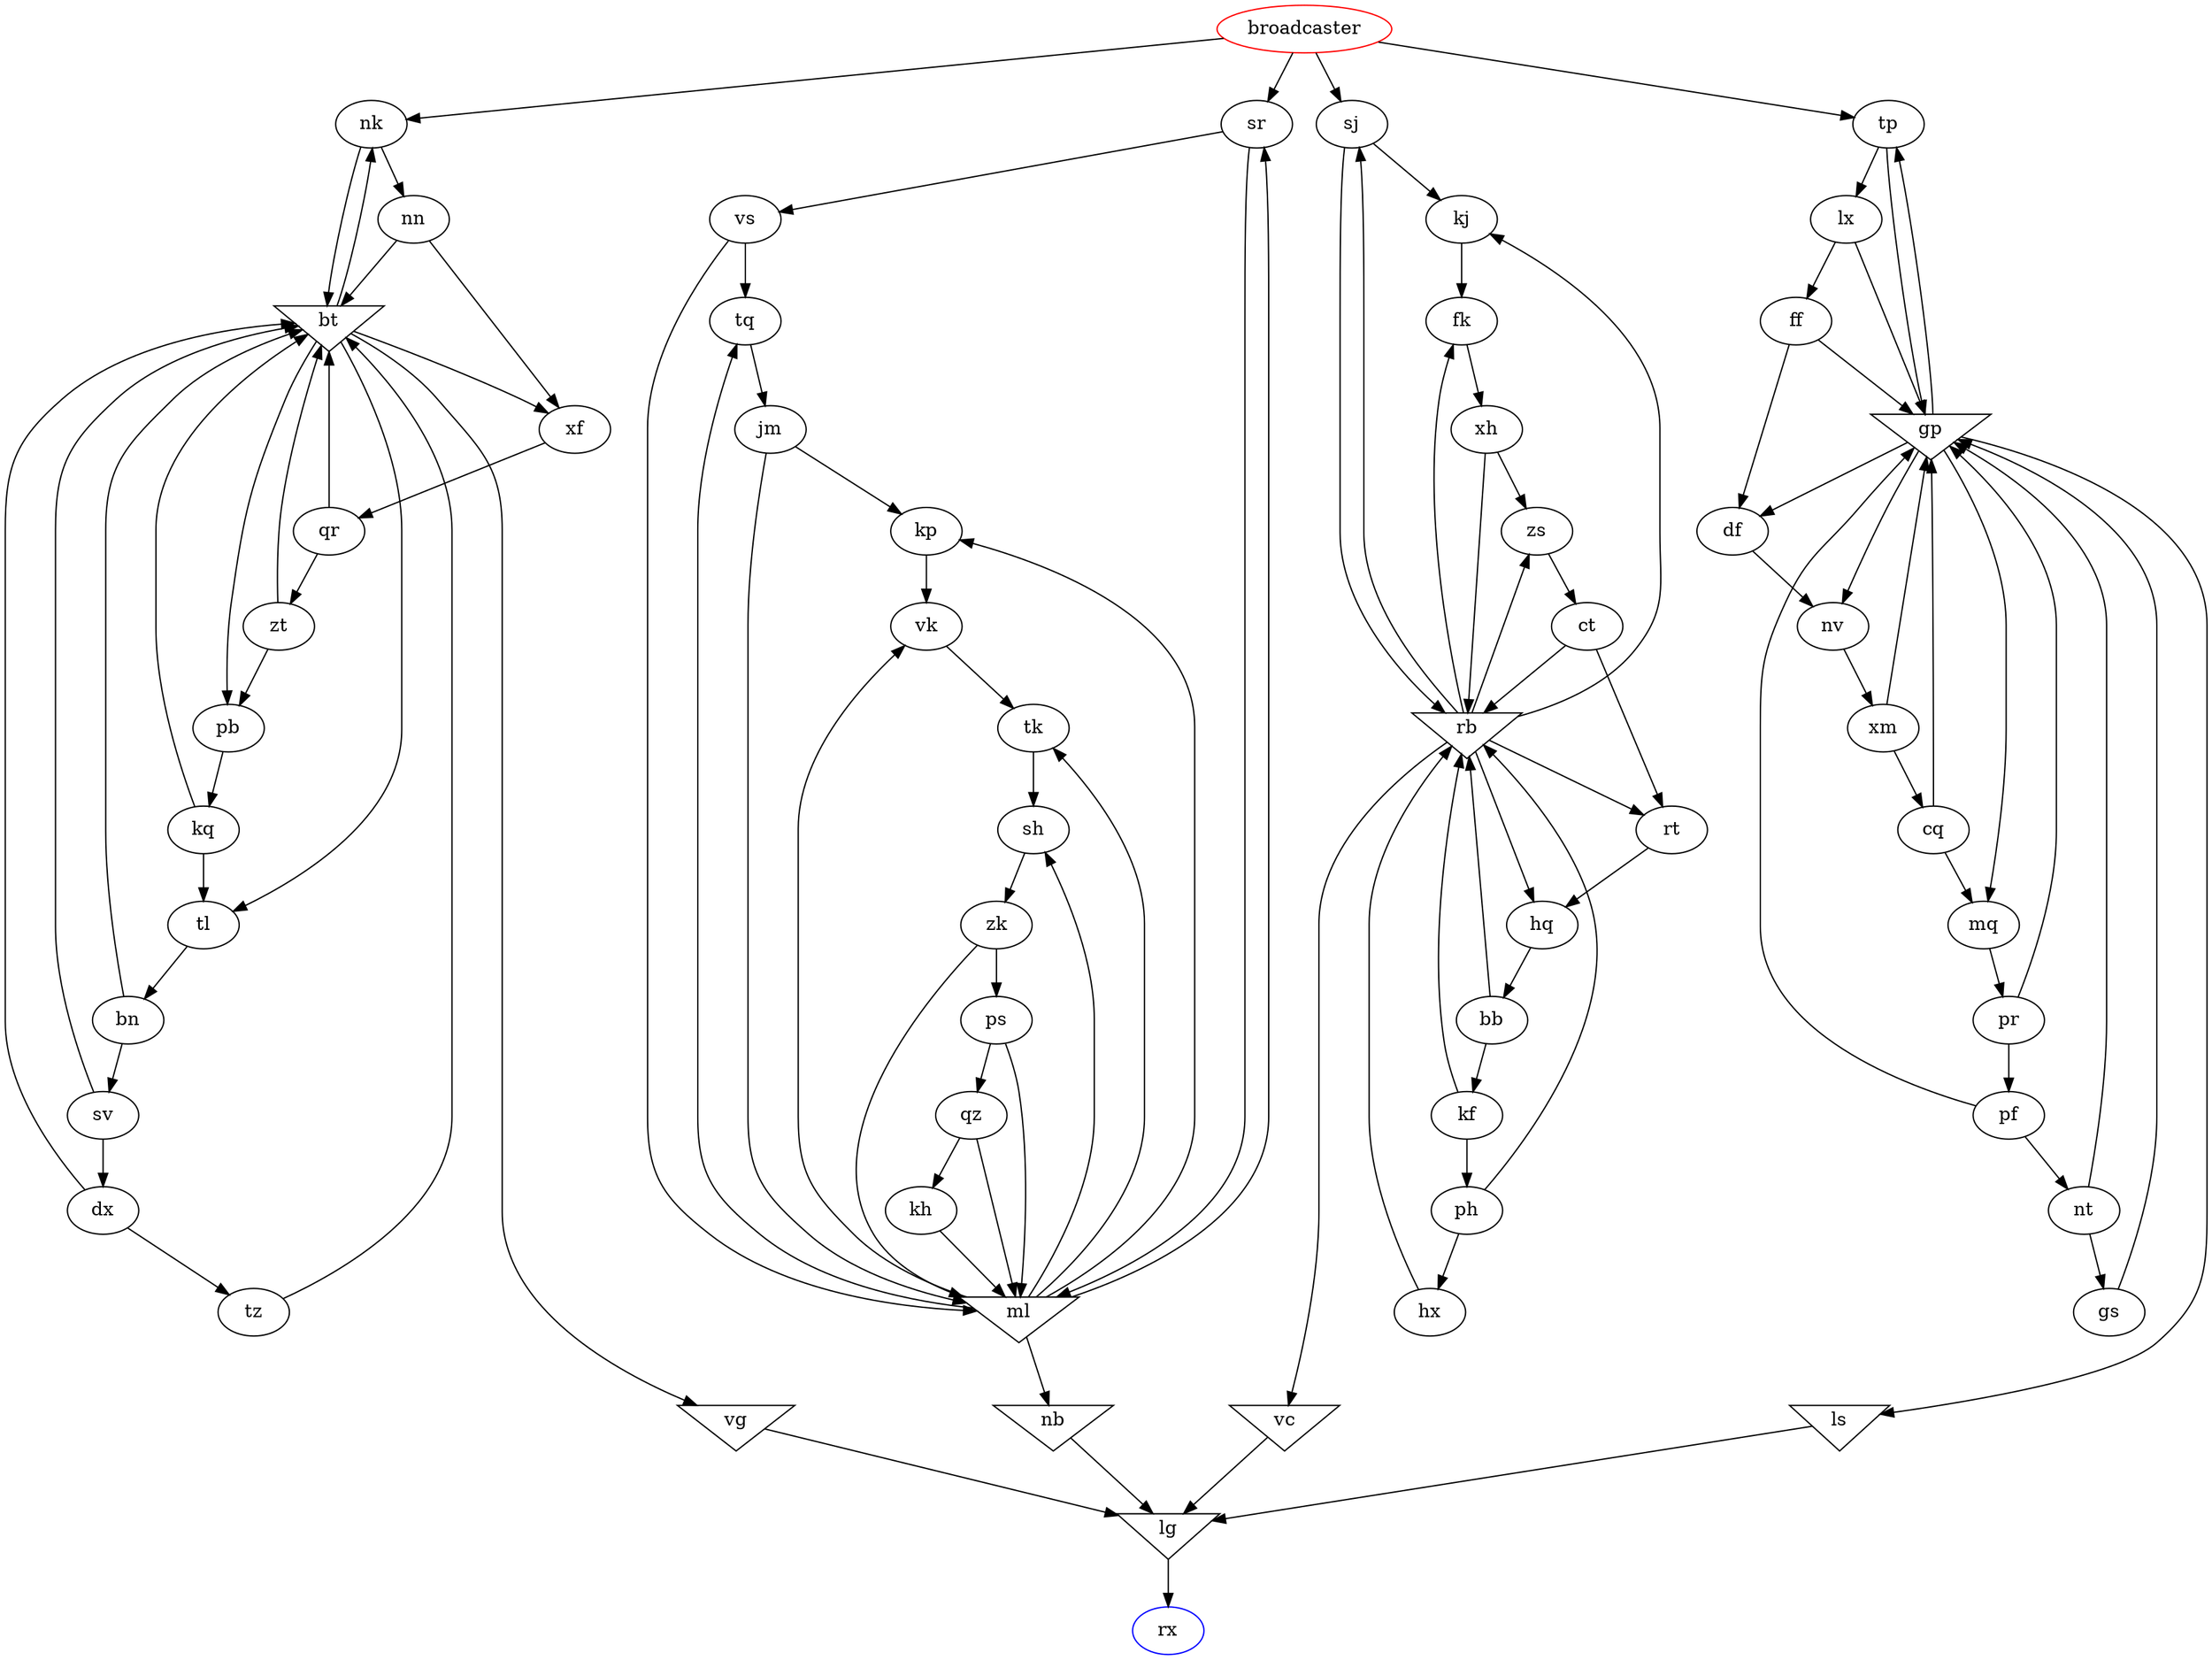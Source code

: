 digraph {
	broadcaster [color="red"];
	rx [color="blue"];
	xf -> { qr }
	qr -> { bt,zt }
	xm -> { gp,cq }
	zs -> { ct }
	vg [shape="invtriangle"];
	vg -> { lg }
	dx -> { bt,tz }
	tq -> { jm }
	pr -> { gp,pf }
	nb [shape="invtriangle"];
	nb -> { lg }
	tz -> { bt }
	kj -> { fk }
	hx -> { rb }
	xh -> { zs,rb }
	vc [shape="invtriangle"];
	vc -> { lg }
	tl -> { bn }
	bb -> { kf,rb }
	nn -> { xf,bt }
	nk -> { nn,bt }
	kp -> { vk }
	bt [shape="invtriangle"];
	bt -> { tl,nk,pb,xf,vg }
	sr -> { vs,ml }
	sh -> { zk }
	jm -> { ml,kp }
	kq -> { tl,bt }
	vs -> { tq,ml }
	sv -> { dx,bt }
	gs -> { gp }
	kf -> { rb,ph }
	ct -> { rt,rb }
	sj -> { kj,rb }
	kh -> { ml }
	nt -> { gs,gp }
	bn -> { sv,bt }
	lx -> { ff,gp }
	rt -> { hq }
	ph -> { rb,hx }
	ls [shape="invtriangle"];
	ls -> { lg }
	nv -> { xm }
	df -> { nv }
	vk -> { tk }
	cq -> { gp,mq }
	hq -> { bb }
	lg [shape="invtriangle"];
	lg -> { rx }
	zk -> { ml,ps }
	ml [shape="invtriangle"];
	ml -> { kp,sr,tq,nb,tk,sh,vk }
	pf -> { gp,nt }
	ff -> { gp,df }
	zt -> { pb,bt }
	broadcaster -> { sj,sr,tp,nk }
	mq -> { pr }
	rb [shape="invtriangle"];
	rb -> { vc,zs,fk,hq,rt,sj,kj }
	pb -> { kq }
	qz -> { ml,kh }
	tp -> { gp,lx }
	tk -> { sh }
	gp [shape="invtriangle"];
	gp -> { df,ls,mq,tp,nv }
	fk -> { xh }
	ps -> { qz,ml }
	rx -> {  }
}
